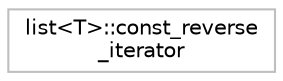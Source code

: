 digraph "Graphical Class Hierarchy"
{
 // INTERACTIVE_SVG=YES
  bgcolor="transparent";
  edge [fontname="Helvetica",fontsize="10",labelfontname="Helvetica",labelfontsize="10"];
  node [fontname="Helvetica",fontsize="10",shape=record];
  rankdir="LR";
  Node1 [label="list\<T\>::const_reverse\l_iterator",height=0.2,width=0.4,color="grey75",tooltip="STL iterator class. "];
}

